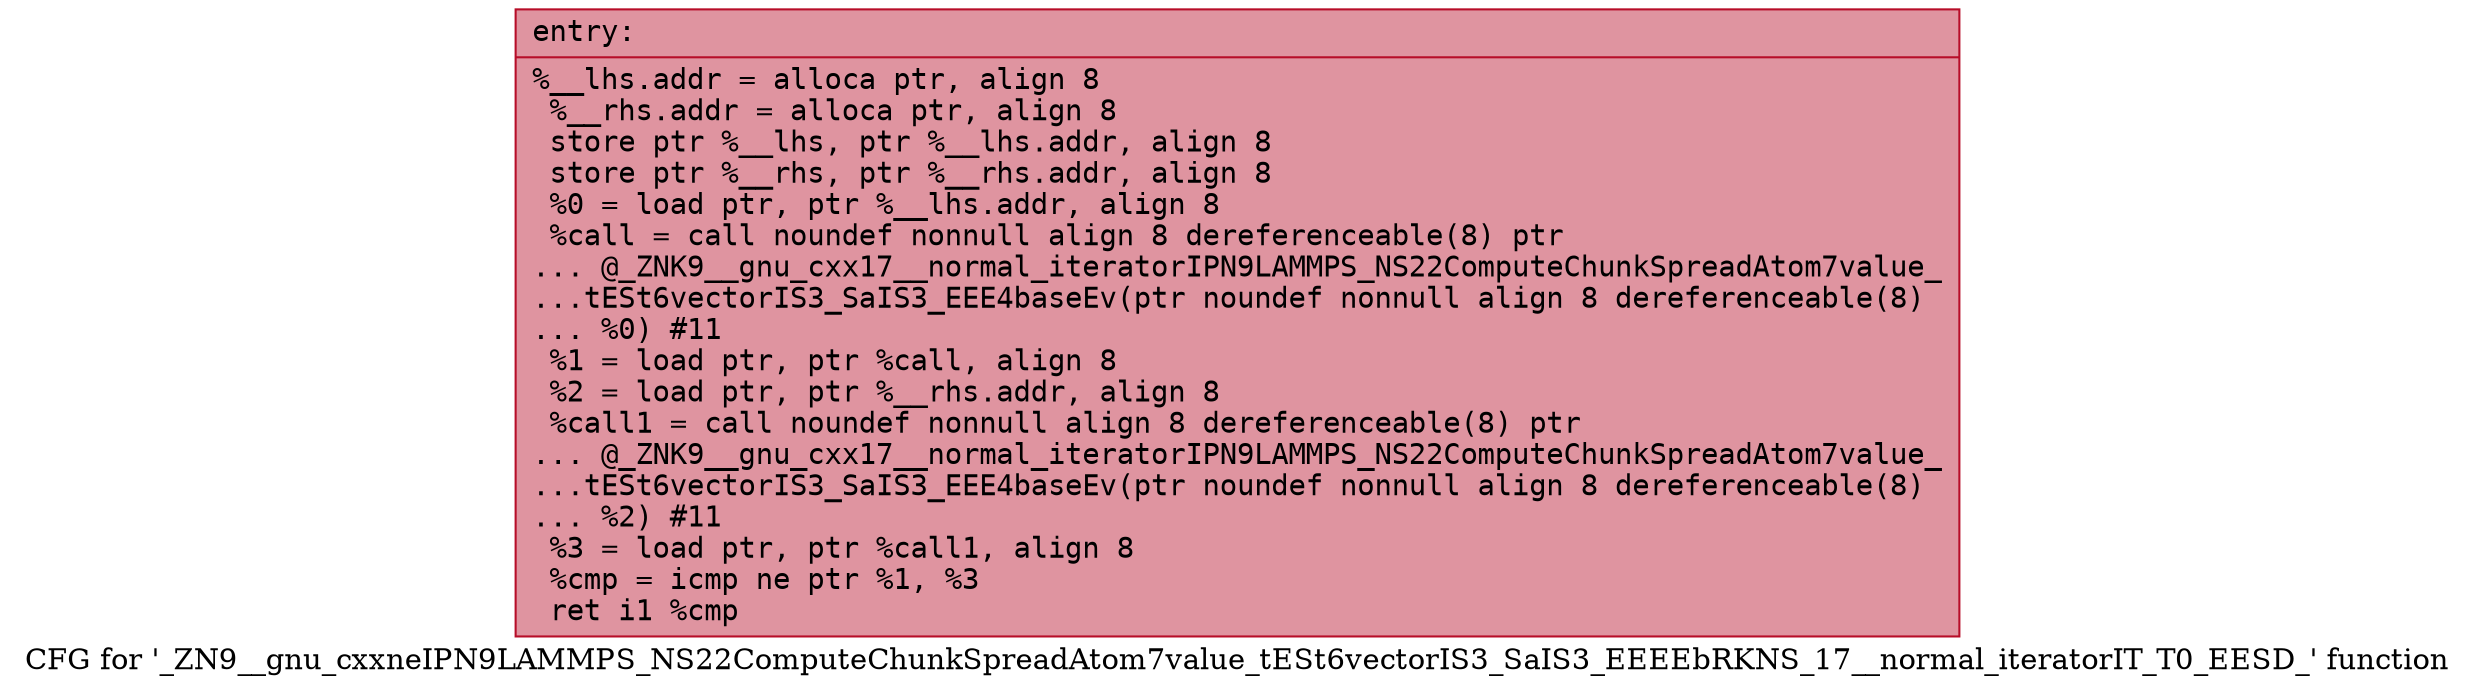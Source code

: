 digraph "CFG for '_ZN9__gnu_cxxneIPN9LAMMPS_NS22ComputeChunkSpreadAtom7value_tESt6vectorIS3_SaIS3_EEEEbRKNS_17__normal_iteratorIT_T0_EESD_' function" {
	label="CFG for '_ZN9__gnu_cxxneIPN9LAMMPS_NS22ComputeChunkSpreadAtom7value_tESt6vectorIS3_SaIS3_EEEEbRKNS_17__normal_iteratorIT_T0_EESD_' function";

	Node0x55a89642be50 [shape=record,color="#b70d28ff", style=filled, fillcolor="#b70d2870" fontname="Courier",label="{entry:\l|  %__lhs.addr = alloca ptr, align 8\l  %__rhs.addr = alloca ptr, align 8\l  store ptr %__lhs, ptr %__lhs.addr, align 8\l  store ptr %__rhs, ptr %__rhs.addr, align 8\l  %0 = load ptr, ptr %__lhs.addr, align 8\l  %call = call noundef nonnull align 8 dereferenceable(8) ptr\l... @_ZNK9__gnu_cxx17__normal_iteratorIPN9LAMMPS_NS22ComputeChunkSpreadAtom7value_\l...tESt6vectorIS3_SaIS3_EEE4baseEv(ptr noundef nonnull align 8 dereferenceable(8)\l... %0) #11\l  %1 = load ptr, ptr %call, align 8\l  %2 = load ptr, ptr %__rhs.addr, align 8\l  %call1 = call noundef nonnull align 8 dereferenceable(8) ptr\l... @_ZNK9__gnu_cxx17__normal_iteratorIPN9LAMMPS_NS22ComputeChunkSpreadAtom7value_\l...tESt6vectorIS3_SaIS3_EEE4baseEv(ptr noundef nonnull align 8 dereferenceable(8)\l... %2) #11\l  %3 = load ptr, ptr %call1, align 8\l  %cmp = icmp ne ptr %1, %3\l  ret i1 %cmp\l}"];
}
